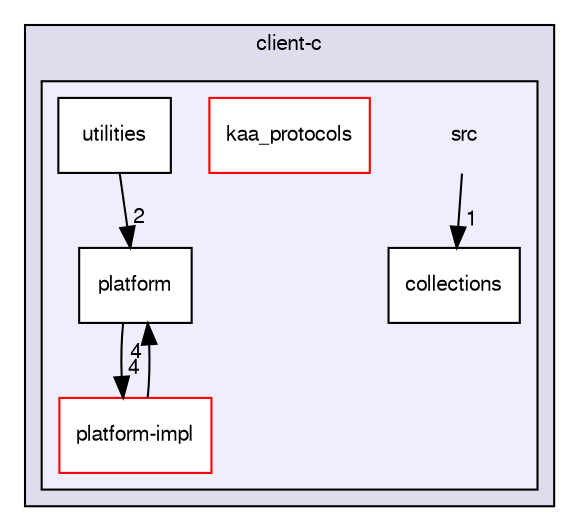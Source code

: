 digraph "/var/lib/jenkins/workspace/kaa_stable/client/client-multi/client-c/src" {
  bgcolor=transparent;
  compound=true
  node [ fontsize="10", fontname="FreeSans"];
  edge [ labelfontsize="10", labelfontname="FreeSans"];
  subgraph clusterdir_9ae6667d4a5adbea2c2d20f9340094ba {
    graph [ bgcolor="#ddddee", pencolor="black", label="client-c" fontname="FreeSans", fontsize="10", URL="dir_9ae6667d4a5adbea2c2d20f9340094ba.html"]
  subgraph clusterdir_70fc6a336c0316eecfe0f973cf106420 {
    graph [ bgcolor="#eeeeff", pencolor="black", label="" URL="dir_70fc6a336c0316eecfe0f973cf106420.html"];
    dir_70fc6a336c0316eecfe0f973cf106420 [shape=plaintext label="src"];
    dir_fbd6842d3bda9c62d2aeb858cdbda91c [shape=box label="collections" color="black" fillcolor="white" style="filled" URL="dir_fbd6842d3bda9c62d2aeb858cdbda91c.html"];
    dir_ba2b454d420a231dc05f1edc580602f1 [shape=box label="kaa_protocols" color="red" fillcolor="white" style="filled" URL="dir_ba2b454d420a231dc05f1edc580602f1.html"];
    dir_29d7d4cfd9c106d0ac1d4e0b32e1dda3 [shape=box label="platform" color="black" fillcolor="white" style="filled" URL="dir_29d7d4cfd9c106d0ac1d4e0b32e1dda3.html"];
    dir_346e8d593b2885652f90d7d5423aa9d6 [shape=box label="platform-impl" color="red" fillcolor="white" style="filled" URL="dir_346e8d593b2885652f90d7d5423aa9d6.html"];
    dir_c680c3a9fdb9d66802c22381289a64db [shape=box label="utilities" color="black" fillcolor="white" style="filled" URL="dir_c680c3a9fdb9d66802c22381289a64db.html"];
  }
  }
  dir_c680c3a9fdb9d66802c22381289a64db->dir_29d7d4cfd9c106d0ac1d4e0b32e1dda3 [headlabel="2", labeldistance=1.5 headhref="dir_000017_000016.html"];
  dir_29d7d4cfd9c106d0ac1d4e0b32e1dda3->dir_346e8d593b2885652f90d7d5423aa9d6 [headlabel="4", labeldistance=1.5 headhref="dir_000016_000012.html"];
  dir_346e8d593b2885652f90d7d5423aa9d6->dir_29d7d4cfd9c106d0ac1d4e0b32e1dda3 [headlabel="4", labeldistance=1.5 headhref="dir_000012_000016.html"];
  dir_70fc6a336c0316eecfe0f973cf106420->dir_fbd6842d3bda9c62d2aeb858cdbda91c [headlabel="1", labeldistance=1.5 headhref="dir_000008_000009.html"];
}
